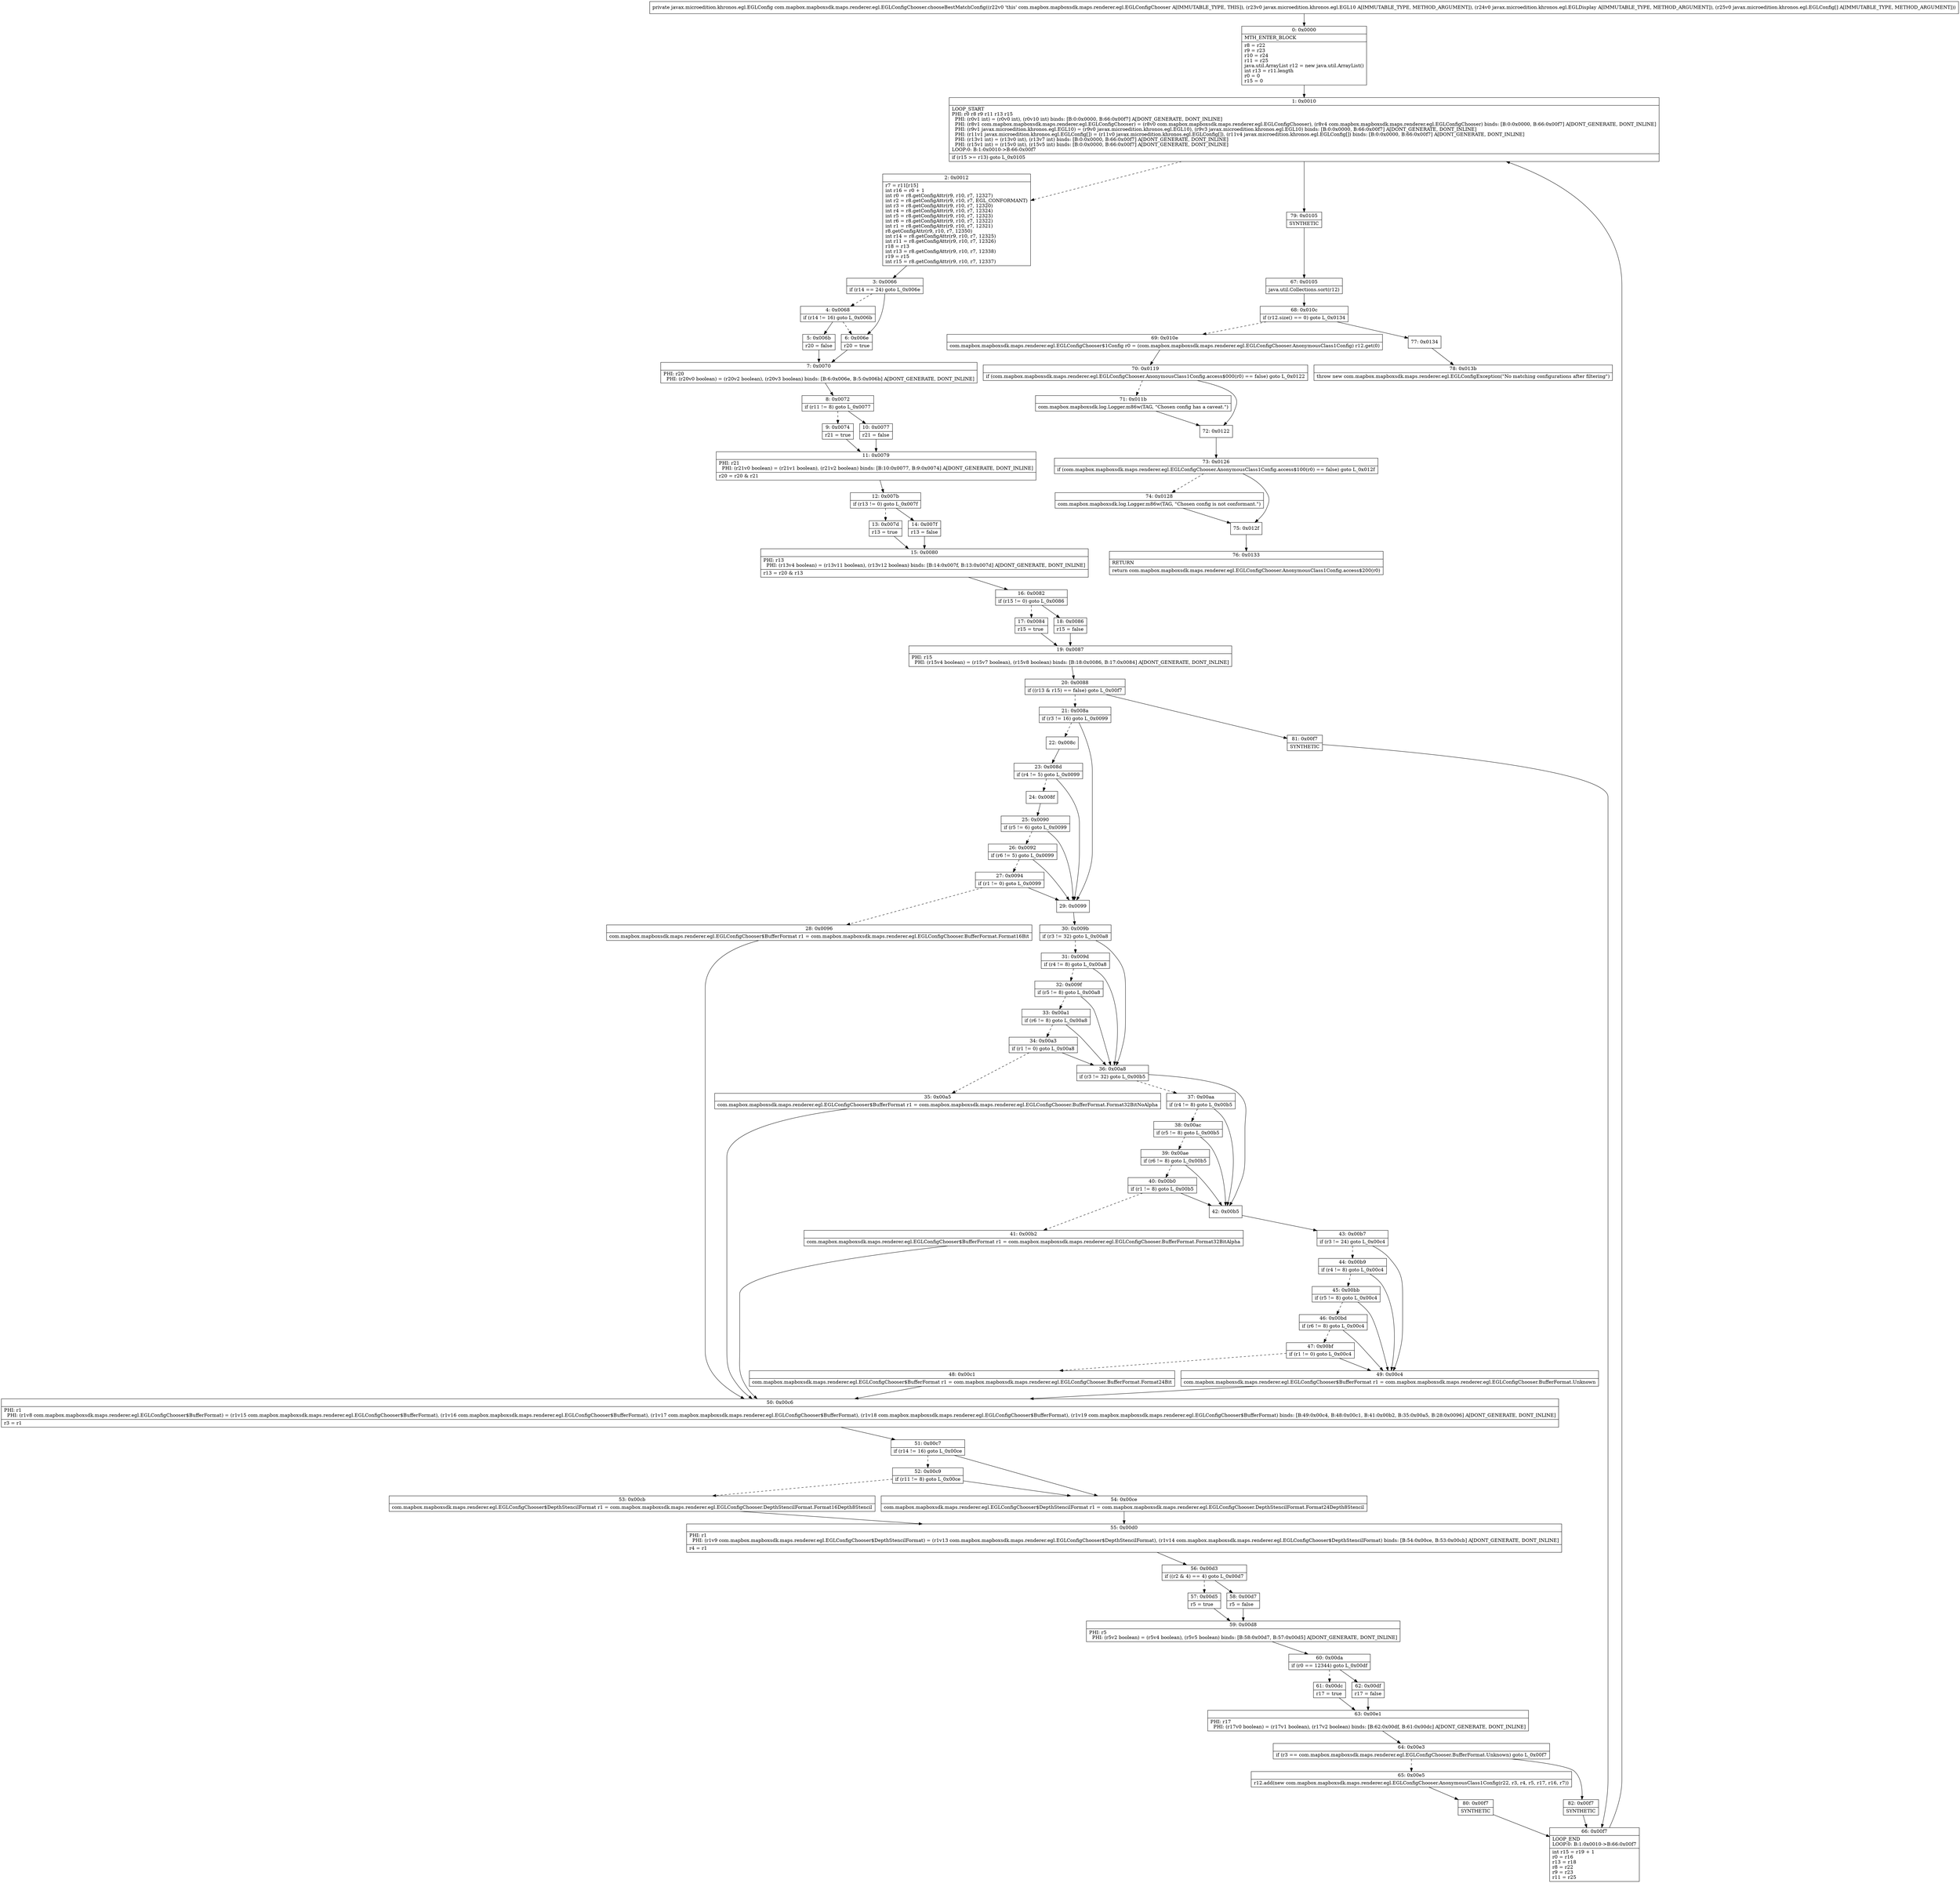digraph "CFG forcom.mapbox.mapboxsdk.maps.renderer.egl.EGLConfigChooser.chooseBestMatchConfig(Ljavax\/microedition\/khronos\/egl\/EGL10;Ljavax\/microedition\/khronos\/egl\/EGLDisplay;[Ljavax\/microedition\/khronos\/egl\/EGLConfig;)Ljavax\/microedition\/khronos\/egl\/EGLConfig;" {
Node_0 [shape=record,label="{0\:\ 0x0000|MTH_ENTER_BLOCK\l|r8 = r22\lr9 = r23\lr10 = r24\lr11 = r25\ljava.util.ArrayList r12 = new java.util.ArrayList()\lint r13 = r11.length\lr0 = 0\lr15 = 0\l}"];
Node_1 [shape=record,label="{1\:\ 0x0010|LOOP_START\lPHI: r0 r8 r9 r11 r13 r15 \l  PHI: (r0v1 int) = (r0v0 int), (r0v10 int) binds: [B:0:0x0000, B:66:0x00f7] A[DONT_GENERATE, DONT_INLINE]\l  PHI: (r8v1 com.mapbox.mapboxsdk.maps.renderer.egl.EGLConfigChooser) = (r8v0 com.mapbox.mapboxsdk.maps.renderer.egl.EGLConfigChooser), (r8v4 com.mapbox.mapboxsdk.maps.renderer.egl.EGLConfigChooser) binds: [B:0:0x0000, B:66:0x00f7] A[DONT_GENERATE, DONT_INLINE]\l  PHI: (r9v1 javax.microedition.khronos.egl.EGL10) = (r9v0 javax.microedition.khronos.egl.EGL10), (r9v3 javax.microedition.khronos.egl.EGL10) binds: [B:0:0x0000, B:66:0x00f7] A[DONT_GENERATE, DONT_INLINE]\l  PHI: (r11v1 javax.microedition.khronos.egl.EGLConfig[]) = (r11v0 javax.microedition.khronos.egl.EGLConfig[]), (r11v4 javax.microedition.khronos.egl.EGLConfig[]) binds: [B:0:0x0000, B:66:0x00f7] A[DONT_GENERATE, DONT_INLINE]\l  PHI: (r13v1 int) = (r13v0 int), (r13v7 int) binds: [B:0:0x0000, B:66:0x00f7] A[DONT_GENERATE, DONT_INLINE]\l  PHI: (r15v1 int) = (r15v0 int), (r15v5 int) binds: [B:0:0x0000, B:66:0x00f7] A[DONT_GENERATE, DONT_INLINE]\lLOOP:0: B:1:0x0010\-\>B:66:0x00f7\l|if (r15 \>= r13) goto L_0x0105\l}"];
Node_2 [shape=record,label="{2\:\ 0x0012|r7 = r11[r15]\lint r16 = r0 + 1\lint r0 = r8.getConfigAttr(r9, r10, r7, 12327)\lint r2 = r8.getConfigAttr(r9, r10, r7, EGL_CONFORMANT)\lint r3 = r8.getConfigAttr(r9, r10, r7, 12320)\lint r4 = r8.getConfigAttr(r9, r10, r7, 12324)\lint r5 = r8.getConfigAttr(r9, r10, r7, 12323)\lint r6 = r8.getConfigAttr(r9, r10, r7, 12322)\lint r1 = r8.getConfigAttr(r9, r10, r7, 12321)\lr8.getConfigAttr(r9, r10, r7, 12350)\lint r14 = r8.getConfigAttr(r9, r10, r7, 12325)\lint r11 = r8.getConfigAttr(r9, r10, r7, 12326)\lr18 = r13\lint r13 = r8.getConfigAttr(r9, r10, r7, 12338)\lr19 = r15\lint r15 = r8.getConfigAttr(r9, r10, r7, 12337)\l}"];
Node_3 [shape=record,label="{3\:\ 0x0066|if (r14 == 24) goto L_0x006e\l}"];
Node_4 [shape=record,label="{4\:\ 0x0068|if (r14 != 16) goto L_0x006b\l}"];
Node_5 [shape=record,label="{5\:\ 0x006b|r20 = false\l}"];
Node_6 [shape=record,label="{6\:\ 0x006e|r20 = true\l}"];
Node_7 [shape=record,label="{7\:\ 0x0070|PHI: r20 \l  PHI: (r20v0 boolean) = (r20v2 boolean), (r20v3 boolean) binds: [B:6:0x006e, B:5:0x006b] A[DONT_GENERATE, DONT_INLINE]\l}"];
Node_8 [shape=record,label="{8\:\ 0x0072|if (r11 != 8) goto L_0x0077\l}"];
Node_9 [shape=record,label="{9\:\ 0x0074|r21 = true\l}"];
Node_10 [shape=record,label="{10\:\ 0x0077|r21 = false\l}"];
Node_11 [shape=record,label="{11\:\ 0x0079|PHI: r21 \l  PHI: (r21v0 boolean) = (r21v1 boolean), (r21v2 boolean) binds: [B:10:0x0077, B:9:0x0074] A[DONT_GENERATE, DONT_INLINE]\l|r20 = r20 & r21\l}"];
Node_12 [shape=record,label="{12\:\ 0x007b|if (r13 != 0) goto L_0x007f\l}"];
Node_13 [shape=record,label="{13\:\ 0x007d|r13 = true\l}"];
Node_14 [shape=record,label="{14\:\ 0x007f|r13 = false\l}"];
Node_15 [shape=record,label="{15\:\ 0x0080|PHI: r13 \l  PHI: (r13v4 boolean) = (r13v11 boolean), (r13v12 boolean) binds: [B:14:0x007f, B:13:0x007d] A[DONT_GENERATE, DONT_INLINE]\l|r13 = r20 & r13\l}"];
Node_16 [shape=record,label="{16\:\ 0x0082|if (r15 != 0) goto L_0x0086\l}"];
Node_17 [shape=record,label="{17\:\ 0x0084|r15 = true\l}"];
Node_18 [shape=record,label="{18\:\ 0x0086|r15 = false\l}"];
Node_19 [shape=record,label="{19\:\ 0x0087|PHI: r15 \l  PHI: (r15v4 boolean) = (r15v7 boolean), (r15v8 boolean) binds: [B:18:0x0086, B:17:0x0084] A[DONT_GENERATE, DONT_INLINE]\l}"];
Node_20 [shape=record,label="{20\:\ 0x0088|if ((r13 & r15) == false) goto L_0x00f7\l}"];
Node_21 [shape=record,label="{21\:\ 0x008a|if (r3 != 16) goto L_0x0099\l}"];
Node_22 [shape=record,label="{22\:\ 0x008c}"];
Node_23 [shape=record,label="{23\:\ 0x008d|if (r4 != 5) goto L_0x0099\l}"];
Node_24 [shape=record,label="{24\:\ 0x008f}"];
Node_25 [shape=record,label="{25\:\ 0x0090|if (r5 != 6) goto L_0x0099\l}"];
Node_26 [shape=record,label="{26\:\ 0x0092|if (r6 != 5) goto L_0x0099\l}"];
Node_27 [shape=record,label="{27\:\ 0x0094|if (r1 != 0) goto L_0x0099\l}"];
Node_28 [shape=record,label="{28\:\ 0x0096|com.mapbox.mapboxsdk.maps.renderer.egl.EGLConfigChooser$BufferFormat r1 = com.mapbox.mapboxsdk.maps.renderer.egl.EGLConfigChooser.BufferFormat.Format16Bit\l}"];
Node_29 [shape=record,label="{29\:\ 0x0099}"];
Node_30 [shape=record,label="{30\:\ 0x009b|if (r3 != 32) goto L_0x00a8\l}"];
Node_31 [shape=record,label="{31\:\ 0x009d|if (r4 != 8) goto L_0x00a8\l}"];
Node_32 [shape=record,label="{32\:\ 0x009f|if (r5 != 8) goto L_0x00a8\l}"];
Node_33 [shape=record,label="{33\:\ 0x00a1|if (r6 != 8) goto L_0x00a8\l}"];
Node_34 [shape=record,label="{34\:\ 0x00a3|if (r1 != 0) goto L_0x00a8\l}"];
Node_35 [shape=record,label="{35\:\ 0x00a5|com.mapbox.mapboxsdk.maps.renderer.egl.EGLConfigChooser$BufferFormat r1 = com.mapbox.mapboxsdk.maps.renderer.egl.EGLConfigChooser.BufferFormat.Format32BitNoAlpha\l}"];
Node_36 [shape=record,label="{36\:\ 0x00a8|if (r3 != 32) goto L_0x00b5\l}"];
Node_37 [shape=record,label="{37\:\ 0x00aa|if (r4 != 8) goto L_0x00b5\l}"];
Node_38 [shape=record,label="{38\:\ 0x00ac|if (r5 != 8) goto L_0x00b5\l}"];
Node_39 [shape=record,label="{39\:\ 0x00ae|if (r6 != 8) goto L_0x00b5\l}"];
Node_40 [shape=record,label="{40\:\ 0x00b0|if (r1 != 8) goto L_0x00b5\l}"];
Node_41 [shape=record,label="{41\:\ 0x00b2|com.mapbox.mapboxsdk.maps.renderer.egl.EGLConfigChooser$BufferFormat r1 = com.mapbox.mapboxsdk.maps.renderer.egl.EGLConfigChooser.BufferFormat.Format32BitAlpha\l}"];
Node_42 [shape=record,label="{42\:\ 0x00b5}"];
Node_43 [shape=record,label="{43\:\ 0x00b7|if (r3 != 24) goto L_0x00c4\l}"];
Node_44 [shape=record,label="{44\:\ 0x00b9|if (r4 != 8) goto L_0x00c4\l}"];
Node_45 [shape=record,label="{45\:\ 0x00bb|if (r5 != 8) goto L_0x00c4\l}"];
Node_46 [shape=record,label="{46\:\ 0x00bd|if (r6 != 8) goto L_0x00c4\l}"];
Node_47 [shape=record,label="{47\:\ 0x00bf|if (r1 != 0) goto L_0x00c4\l}"];
Node_48 [shape=record,label="{48\:\ 0x00c1|com.mapbox.mapboxsdk.maps.renderer.egl.EGLConfigChooser$BufferFormat r1 = com.mapbox.mapboxsdk.maps.renderer.egl.EGLConfigChooser.BufferFormat.Format24Bit\l}"];
Node_49 [shape=record,label="{49\:\ 0x00c4|com.mapbox.mapboxsdk.maps.renderer.egl.EGLConfigChooser$BufferFormat r1 = com.mapbox.mapboxsdk.maps.renderer.egl.EGLConfigChooser.BufferFormat.Unknown\l}"];
Node_50 [shape=record,label="{50\:\ 0x00c6|PHI: r1 \l  PHI: (r1v8 com.mapbox.mapboxsdk.maps.renderer.egl.EGLConfigChooser$BufferFormat) = (r1v15 com.mapbox.mapboxsdk.maps.renderer.egl.EGLConfigChooser$BufferFormat), (r1v16 com.mapbox.mapboxsdk.maps.renderer.egl.EGLConfigChooser$BufferFormat), (r1v17 com.mapbox.mapboxsdk.maps.renderer.egl.EGLConfigChooser$BufferFormat), (r1v18 com.mapbox.mapboxsdk.maps.renderer.egl.EGLConfigChooser$BufferFormat), (r1v19 com.mapbox.mapboxsdk.maps.renderer.egl.EGLConfigChooser$BufferFormat) binds: [B:49:0x00c4, B:48:0x00c1, B:41:0x00b2, B:35:0x00a5, B:28:0x0096] A[DONT_GENERATE, DONT_INLINE]\l|r3 = r1\l}"];
Node_51 [shape=record,label="{51\:\ 0x00c7|if (r14 != 16) goto L_0x00ce\l}"];
Node_52 [shape=record,label="{52\:\ 0x00c9|if (r11 != 8) goto L_0x00ce\l}"];
Node_53 [shape=record,label="{53\:\ 0x00cb|com.mapbox.mapboxsdk.maps.renderer.egl.EGLConfigChooser$DepthStencilFormat r1 = com.mapbox.mapboxsdk.maps.renderer.egl.EGLConfigChooser.DepthStencilFormat.Format16Depth8Stencil\l}"];
Node_54 [shape=record,label="{54\:\ 0x00ce|com.mapbox.mapboxsdk.maps.renderer.egl.EGLConfigChooser$DepthStencilFormat r1 = com.mapbox.mapboxsdk.maps.renderer.egl.EGLConfigChooser.DepthStencilFormat.Format24Depth8Stencil\l}"];
Node_55 [shape=record,label="{55\:\ 0x00d0|PHI: r1 \l  PHI: (r1v9 com.mapbox.mapboxsdk.maps.renderer.egl.EGLConfigChooser$DepthStencilFormat) = (r1v13 com.mapbox.mapboxsdk.maps.renderer.egl.EGLConfigChooser$DepthStencilFormat), (r1v14 com.mapbox.mapboxsdk.maps.renderer.egl.EGLConfigChooser$DepthStencilFormat) binds: [B:54:0x00ce, B:53:0x00cb] A[DONT_GENERATE, DONT_INLINE]\l|r4 = r1\l}"];
Node_56 [shape=record,label="{56\:\ 0x00d3|if ((r2 & 4) == 4) goto L_0x00d7\l}"];
Node_57 [shape=record,label="{57\:\ 0x00d5|r5 = true\l}"];
Node_58 [shape=record,label="{58\:\ 0x00d7|r5 = false\l}"];
Node_59 [shape=record,label="{59\:\ 0x00d8|PHI: r5 \l  PHI: (r5v2 boolean) = (r5v4 boolean), (r5v5 boolean) binds: [B:58:0x00d7, B:57:0x00d5] A[DONT_GENERATE, DONT_INLINE]\l}"];
Node_60 [shape=record,label="{60\:\ 0x00da|if (r0 == 12344) goto L_0x00df\l}"];
Node_61 [shape=record,label="{61\:\ 0x00dc|r17 = true\l}"];
Node_62 [shape=record,label="{62\:\ 0x00df|r17 = false\l}"];
Node_63 [shape=record,label="{63\:\ 0x00e1|PHI: r17 \l  PHI: (r17v0 boolean) = (r17v1 boolean), (r17v2 boolean) binds: [B:62:0x00df, B:61:0x00dc] A[DONT_GENERATE, DONT_INLINE]\l}"];
Node_64 [shape=record,label="{64\:\ 0x00e3|if (r3 == com.mapbox.mapboxsdk.maps.renderer.egl.EGLConfigChooser.BufferFormat.Unknown) goto L_0x00f7\l}"];
Node_65 [shape=record,label="{65\:\ 0x00e5|r12.add(new com.mapbox.mapboxsdk.maps.renderer.egl.EGLConfigChooser.AnonymousClass1Config(r22, r3, r4, r5, r17, r16, r7))\l}"];
Node_66 [shape=record,label="{66\:\ 0x00f7|LOOP_END\lLOOP:0: B:1:0x0010\-\>B:66:0x00f7\l|int r15 = r19 + 1\lr0 = r16\lr13 = r18\lr8 = r22\lr9 = r23\lr11 = r25\l}"];
Node_67 [shape=record,label="{67\:\ 0x0105|java.util.Collections.sort(r12)\l}"];
Node_68 [shape=record,label="{68\:\ 0x010c|if (r12.size() == 0) goto L_0x0134\l}"];
Node_69 [shape=record,label="{69\:\ 0x010e|com.mapbox.mapboxsdk.maps.renderer.egl.EGLConfigChooser$1Config r0 = (com.mapbox.mapboxsdk.maps.renderer.egl.EGLConfigChooser.AnonymousClass1Config) r12.get(0)\l}"];
Node_70 [shape=record,label="{70\:\ 0x0119|if (com.mapbox.mapboxsdk.maps.renderer.egl.EGLConfigChooser.AnonymousClass1Config.access$000(r0) == false) goto L_0x0122\l}"];
Node_71 [shape=record,label="{71\:\ 0x011b|com.mapbox.mapboxsdk.log.Logger.m86w(TAG, \"Chosen config has a caveat.\")\l}"];
Node_72 [shape=record,label="{72\:\ 0x0122}"];
Node_73 [shape=record,label="{73\:\ 0x0126|if (com.mapbox.mapboxsdk.maps.renderer.egl.EGLConfigChooser.AnonymousClass1Config.access$100(r0) == false) goto L_0x012f\l}"];
Node_74 [shape=record,label="{74\:\ 0x0128|com.mapbox.mapboxsdk.log.Logger.m86w(TAG, \"Chosen config is not conformant.\")\l}"];
Node_75 [shape=record,label="{75\:\ 0x012f}"];
Node_76 [shape=record,label="{76\:\ 0x0133|RETURN\l|return com.mapbox.mapboxsdk.maps.renderer.egl.EGLConfigChooser.AnonymousClass1Config.access$200(r0)\l}"];
Node_77 [shape=record,label="{77\:\ 0x0134}"];
Node_78 [shape=record,label="{78\:\ 0x013b|throw new com.mapbox.mapboxsdk.maps.renderer.egl.EGLConfigException(\"No matching configurations after filtering\")\l}"];
Node_79 [shape=record,label="{79\:\ 0x0105|SYNTHETIC\l}"];
Node_80 [shape=record,label="{80\:\ 0x00f7|SYNTHETIC\l}"];
Node_81 [shape=record,label="{81\:\ 0x00f7|SYNTHETIC\l}"];
Node_82 [shape=record,label="{82\:\ 0x00f7|SYNTHETIC\l}"];
MethodNode[shape=record,label="{private javax.microedition.khronos.egl.EGLConfig com.mapbox.mapboxsdk.maps.renderer.egl.EGLConfigChooser.chooseBestMatchConfig((r22v0 'this' com.mapbox.mapboxsdk.maps.renderer.egl.EGLConfigChooser A[IMMUTABLE_TYPE, THIS]), (r23v0 javax.microedition.khronos.egl.EGL10 A[IMMUTABLE_TYPE, METHOD_ARGUMENT]), (r24v0 javax.microedition.khronos.egl.EGLDisplay A[IMMUTABLE_TYPE, METHOD_ARGUMENT]), (r25v0 javax.microedition.khronos.egl.EGLConfig[] A[IMMUTABLE_TYPE, METHOD_ARGUMENT])) }"];
MethodNode -> Node_0;
Node_0 -> Node_1;
Node_1 -> Node_2[style=dashed];
Node_1 -> Node_79;
Node_2 -> Node_3;
Node_3 -> Node_4[style=dashed];
Node_3 -> Node_6;
Node_4 -> Node_5;
Node_4 -> Node_6[style=dashed];
Node_5 -> Node_7;
Node_6 -> Node_7;
Node_7 -> Node_8;
Node_8 -> Node_9[style=dashed];
Node_8 -> Node_10;
Node_9 -> Node_11;
Node_10 -> Node_11;
Node_11 -> Node_12;
Node_12 -> Node_13[style=dashed];
Node_12 -> Node_14;
Node_13 -> Node_15;
Node_14 -> Node_15;
Node_15 -> Node_16;
Node_16 -> Node_17[style=dashed];
Node_16 -> Node_18;
Node_17 -> Node_19;
Node_18 -> Node_19;
Node_19 -> Node_20;
Node_20 -> Node_21[style=dashed];
Node_20 -> Node_81;
Node_21 -> Node_22[style=dashed];
Node_21 -> Node_29;
Node_22 -> Node_23;
Node_23 -> Node_24[style=dashed];
Node_23 -> Node_29;
Node_24 -> Node_25;
Node_25 -> Node_26[style=dashed];
Node_25 -> Node_29;
Node_26 -> Node_27[style=dashed];
Node_26 -> Node_29;
Node_27 -> Node_28[style=dashed];
Node_27 -> Node_29;
Node_28 -> Node_50;
Node_29 -> Node_30;
Node_30 -> Node_31[style=dashed];
Node_30 -> Node_36;
Node_31 -> Node_32[style=dashed];
Node_31 -> Node_36;
Node_32 -> Node_33[style=dashed];
Node_32 -> Node_36;
Node_33 -> Node_34[style=dashed];
Node_33 -> Node_36;
Node_34 -> Node_35[style=dashed];
Node_34 -> Node_36;
Node_35 -> Node_50;
Node_36 -> Node_37[style=dashed];
Node_36 -> Node_42;
Node_37 -> Node_38[style=dashed];
Node_37 -> Node_42;
Node_38 -> Node_39[style=dashed];
Node_38 -> Node_42;
Node_39 -> Node_40[style=dashed];
Node_39 -> Node_42;
Node_40 -> Node_41[style=dashed];
Node_40 -> Node_42;
Node_41 -> Node_50;
Node_42 -> Node_43;
Node_43 -> Node_44[style=dashed];
Node_43 -> Node_49;
Node_44 -> Node_45[style=dashed];
Node_44 -> Node_49;
Node_45 -> Node_46[style=dashed];
Node_45 -> Node_49;
Node_46 -> Node_47[style=dashed];
Node_46 -> Node_49;
Node_47 -> Node_48[style=dashed];
Node_47 -> Node_49;
Node_48 -> Node_50;
Node_49 -> Node_50;
Node_50 -> Node_51;
Node_51 -> Node_52[style=dashed];
Node_51 -> Node_54;
Node_52 -> Node_53[style=dashed];
Node_52 -> Node_54;
Node_53 -> Node_55;
Node_54 -> Node_55;
Node_55 -> Node_56;
Node_56 -> Node_57[style=dashed];
Node_56 -> Node_58;
Node_57 -> Node_59;
Node_58 -> Node_59;
Node_59 -> Node_60;
Node_60 -> Node_61[style=dashed];
Node_60 -> Node_62;
Node_61 -> Node_63;
Node_62 -> Node_63;
Node_63 -> Node_64;
Node_64 -> Node_65[style=dashed];
Node_64 -> Node_82;
Node_65 -> Node_80;
Node_66 -> Node_1;
Node_67 -> Node_68;
Node_68 -> Node_69[style=dashed];
Node_68 -> Node_77;
Node_69 -> Node_70;
Node_70 -> Node_71[style=dashed];
Node_70 -> Node_72;
Node_71 -> Node_72;
Node_72 -> Node_73;
Node_73 -> Node_74[style=dashed];
Node_73 -> Node_75;
Node_74 -> Node_75;
Node_75 -> Node_76;
Node_77 -> Node_78;
Node_79 -> Node_67;
Node_80 -> Node_66;
Node_81 -> Node_66;
Node_82 -> Node_66;
}

